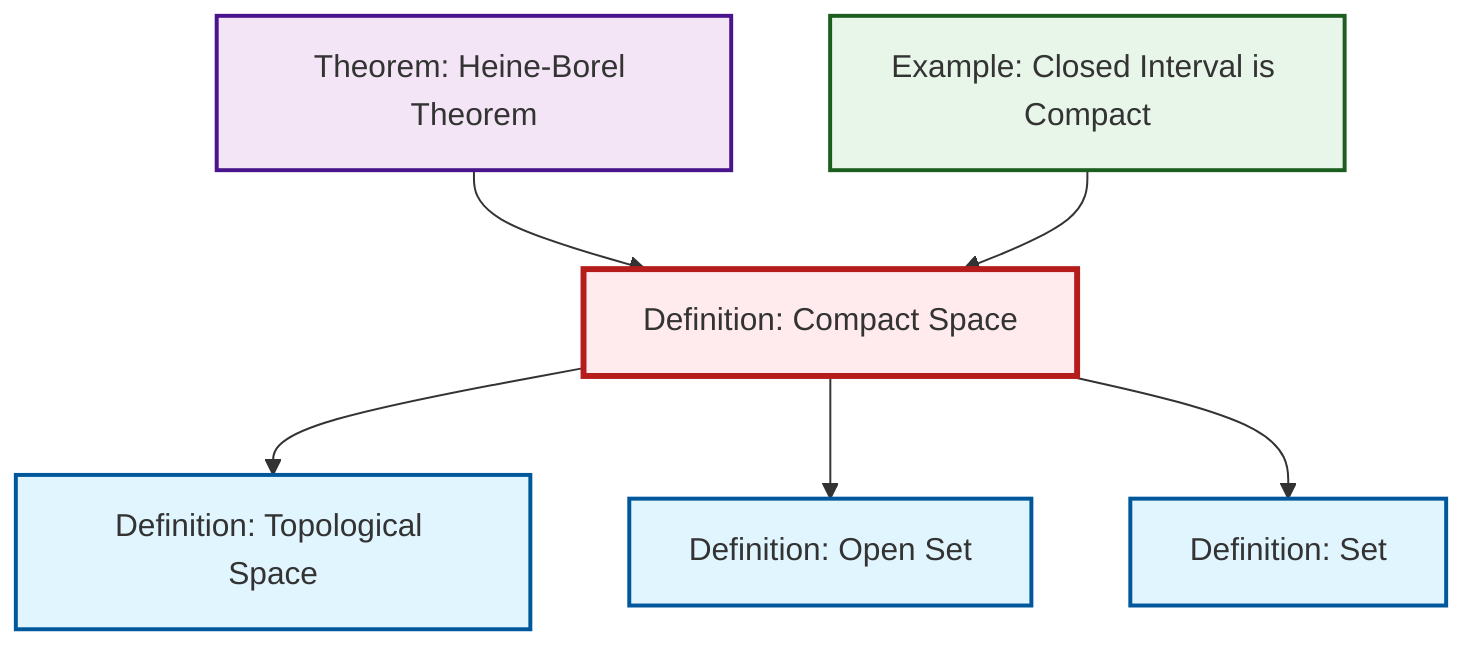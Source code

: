 graph TD
    classDef definition fill:#e1f5fe,stroke:#01579b,stroke-width:2px
    classDef theorem fill:#f3e5f5,stroke:#4a148c,stroke-width:2px
    classDef axiom fill:#fff3e0,stroke:#e65100,stroke-width:2px
    classDef example fill:#e8f5e9,stroke:#1b5e20,stroke-width:2px
    classDef current fill:#ffebee,stroke:#b71c1c,stroke-width:3px
    def-set["Definition: Set"]:::definition
    thm-heine-borel["Theorem: Heine-Borel Theorem"]:::theorem
    def-open-set["Definition: Open Set"]:::definition
    ex-closed-interval-compact["Example: Closed Interval is Compact"]:::example
    def-topological-space["Definition: Topological Space"]:::definition
    def-compact["Definition: Compact Space"]:::definition
    def-compact --> def-topological-space
    def-compact --> def-open-set
    thm-heine-borel --> def-compact
    def-compact --> def-set
    ex-closed-interval-compact --> def-compact
    class def-compact current